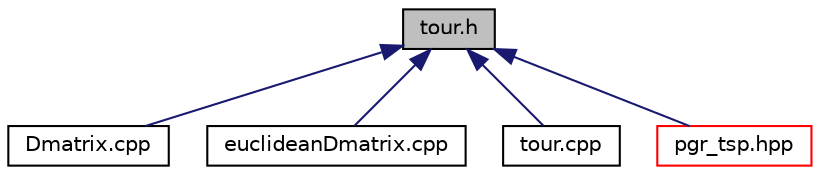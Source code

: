 digraph "tour.h"
{
  edge [fontname="Helvetica",fontsize="10",labelfontname="Helvetica",labelfontsize="10"];
  node [fontname="Helvetica",fontsize="10",shape=record];
  Node9 [label="tour.h",height=0.2,width=0.4,color="black", fillcolor="grey75", style="filled", fontcolor="black"];
  Node9 -> Node10 [dir="back",color="midnightblue",fontsize="10",style="solid",fontname="Helvetica"];
  Node10 [label="Dmatrix.cpp",height=0.2,width=0.4,color="black", fillcolor="white", style="filled",URL="$Dmatrix_8cpp.html"];
  Node9 -> Node11 [dir="back",color="midnightblue",fontsize="10",style="solid",fontname="Helvetica"];
  Node11 [label="euclideanDmatrix.cpp",height=0.2,width=0.4,color="black", fillcolor="white", style="filled",URL="$euclideanDmatrix_8cpp.html"];
  Node9 -> Node12 [dir="back",color="midnightblue",fontsize="10",style="solid",fontname="Helvetica"];
  Node12 [label="tour.cpp",height=0.2,width=0.4,color="black", fillcolor="white", style="filled",URL="$tour_8cpp.html"];
  Node9 -> Node13 [dir="back",color="midnightblue",fontsize="10",style="solid",fontname="Helvetica"];
  Node13 [label="pgr_tsp.hpp",height=0.2,width=0.4,color="red", fillcolor="white", style="filled",URL="$pgr__tsp_8hpp.html"];
}
